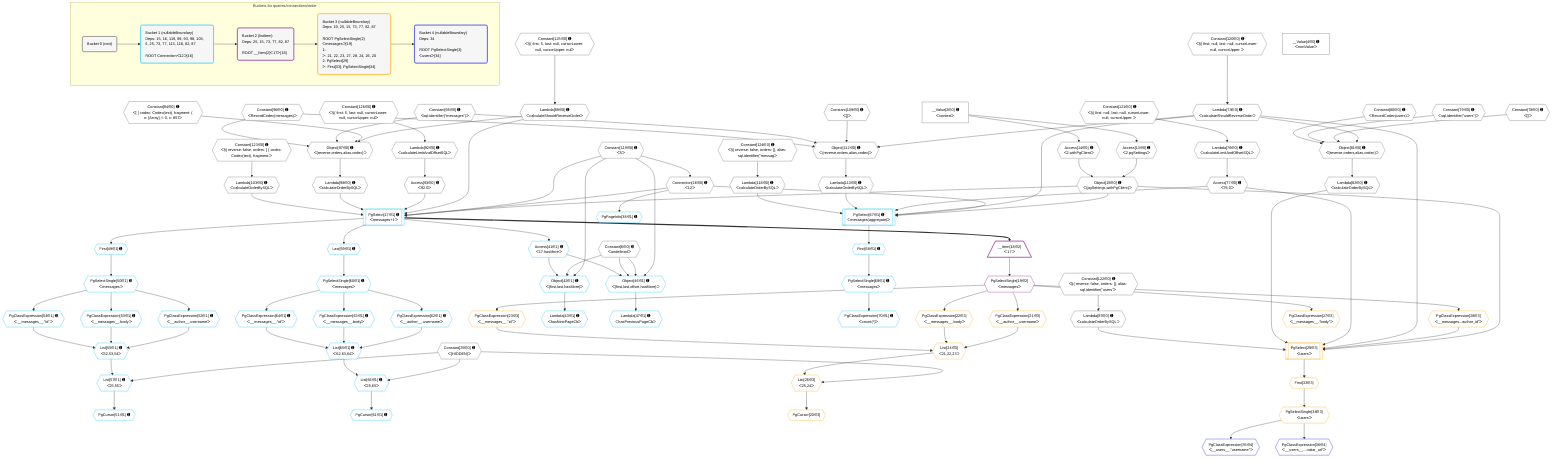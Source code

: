 %%{init: {'themeVariables': { 'fontSize': '12px'}}}%%
graph TD
    classDef path fill:#eee,stroke:#000,color:#000
    classDef plan fill:#fff,stroke-width:1px,color:#000
    classDef itemplan fill:#fff,stroke-width:2px,color:#000
    classDef unbatchedplan fill:#dff,stroke-width:1px,color:#000
    classDef sideeffectplan fill:#fcc,stroke-width:2px,color:#000
    classDef bucket fill:#f6f6f6,color:#000,stroke-width:2px,text-align:left


    %% plan dependencies
    Object81{{"Object[81∈0] ➊<br />ᐸ{reverse,orders,alias,codec}ᐳ"}}:::plan
    Lambda73{{"Lambda[73∈0] ➊<br />ᐸcalculateShouldReverseOrderᐳ"}}:::plan
    Constant78{{"Constant[78∈0] ➊<br />ᐸ[]ᐳ"}}:::plan
    Constant79{{"Constant[79∈0] ➊<br />ᐸsql.identifier(”users”)ᐳ"}}:::plan
    Constant80{{"Constant[80∈0] ➊<br />ᐸRecordCodec(users)ᐳ"}}:::plan
    Lambda73 & Constant78 & Constant79 & Constant80 --> Object81
    Object97{{"Object[97∈0] ➊<br />ᐸ{reverse,orders,alias,codec}ᐳ"}}:::plan
    Lambda89{{"Lambda[89∈0] ➊<br />ᐸcalculateShouldReverseOrderᐳ"}}:::plan
    Constant94{{"Constant[94∈0] ➊<br />ᐸ[ { codec: Codec(text), fragment: { n: [Array], f: 0, c: 857ᐳ"}}:::plan
    Constant95{{"Constant[95∈0] ➊<br />ᐸsql.identifier(”messages”)ᐳ"}}:::plan
    Constant96{{"Constant[96∈0] ➊<br />ᐸRecordCodec(messages)ᐳ"}}:::plan
    Lambda89 & Constant94 & Constant95 & Constant96 --> Object97
    Object112{{"Object[112∈0] ➊<br />ᐸ{reverse,orders,alias,codec}ᐳ"}}:::plan
    Constant109{{"Constant[109∈0] ➊<br />ᐸ[]ᐳ"}}:::plan
    Lambda73 & Constant109 & Constant95 & Constant96 --> Object112
    Object15{{"Object[15∈0] ➊<br />ᐸ{pgSettings,withPgClient}ᐳ"}}:::plan
    Access13{{"Access[13∈0] ➊<br />ᐸ2.pgSettingsᐳ"}}:::plan
    Access14{{"Access[14∈0] ➊<br />ᐸ2.withPgClientᐳ"}}:::plan
    Access13 & Access14 --> Object15
    __Value2["__Value[2∈0] ➊<br />ᐸcontextᐳ"]:::plan
    __Value2 --> Access13
    __Value2 --> Access14
    Connection16{{"Connection[16∈0] ➊<br />ᐸ12ᐳ"}}:::plan
    Constant119{{"Constant[119∈0] ➊<br />ᐸ5ᐳ"}}:::plan
    Constant119 --> Connection16
    Constant120{{"Constant[120∈0] ➊<br />ᐸ§{ first: null, last: null, cursorLower: null, cursorUpper: ᐳ"}}:::plan
    Constant120 --> Lambda73
    Lambda76{{"Lambda[76∈0] ➊<br />ᐸcalculateLimitAndOffsetSQLᐳ"}}:::plan
    Constant121{{"Constant[121∈0] ➊<br />ᐸ§{ first: null, last: null, cursorLower: null, cursorUpper: ᐳ"}}:::plan
    Constant121 --> Lambda76
    Access77{{"Access[77∈0] ➊<br />ᐸ76.0ᐳ"}}:::plan
    Lambda76 --> Access77
    Lambda82{{"Lambda[82∈0] ➊<br />ᐸcalculateOrderBySQLᐳ"}}:::plan
    Object81 --> Lambda82
    Lambda87{{"Lambda[87∈0] ➊<br />ᐸcalculateOrderBySQLᐳ"}}:::plan
    Constant122{{"Constant[122∈0] ➊<br />ᐸ§{ reverse: false, orders: [], alias: sql.identifier(”users”ᐳ"}}:::plan
    Constant122 --> Lambda87
    Constant125{{"Constant[125∈0] ➊<br />ᐸ§{ first: 5, last: null, cursorLower: null, cursorUpper: nulᐳ"}}:::plan
    Constant125 --> Lambda89
    Lambda92{{"Lambda[92∈0] ➊<br />ᐸcalculateLimitAndOffsetSQLᐳ"}}:::plan
    Constant126{{"Constant[126∈0] ➊<br />ᐸ§{ first: 5, last: null, cursorLower: null, cursorUpper: nulᐳ"}}:::plan
    Constant126 --> Lambda92
    Access93{{"Access[93∈0] ➊<br />ᐸ92.0ᐳ"}}:::plan
    Lambda92 --> Access93
    Lambda98{{"Lambda[98∈0] ➊<br />ᐸcalculateOrderBySQLᐳ"}}:::plan
    Object97 --> Lambda98
    Lambda103{{"Lambda[103∈0] ➊<br />ᐸcalculateOrderBySQLᐳ"}}:::plan
    Constant123{{"Constant[123∈0] ➊<br />ᐸ§{ reverse: false, orders: [ { codec: Codec(text), fragment:ᐳ"}}:::plan
    Constant123 --> Lambda103
    Lambda113{{"Lambda[113∈0] ➊<br />ᐸcalculateOrderBySQLᐳ"}}:::plan
    Object112 --> Lambda113
    Lambda118{{"Lambda[118∈0] ➊<br />ᐸcalculateOrderBySQLᐳ"}}:::plan
    Constant124{{"Constant[124∈0] ➊<br />ᐸ§{ reverse: false, orders: [], alias: sql.identifier(”messagᐳ"}}:::plan
    Constant124 --> Lambda118
    __Value4["__Value[4∈0] ➊<br />ᐸrootValueᐳ"]:::plan
    Constant6{{"Constant[6∈0] ➊<br />ᐸundefinedᐳ"}}:::plan
    Constant25{{"Constant[25∈0] ➊<br />ᐸ[HIDDEN]ᐳ"}}:::plan
    PgSelect17[["PgSelect[17∈1] ➊<br />ᐸmessages+1ᐳ"]]:::plan
    Object15 & Connection16 & Constant119 & Lambda89 & Access93 & Lambda98 & Lambda103 --> PgSelect17
    PgSelect67[["PgSelect[67∈1] ➊<br />ᐸmessages(aggregate)ᐳ"]]:::plan
    Object15 & Connection16 & Lambda73 & Access77 & Lambda113 & Lambda118 --> PgSelect67
    Object46{{"Object[46∈1] ➊<br />ᐸ{first,last,offset,hasMore}ᐳ"}}:::plan
    Access41{{"Access[41∈1] ➊<br />ᐸ17.hasMoreᐳ"}}:::plan
    Constant119 & Constant6 & Constant6 & Access41 --> Object46
    Object42{{"Object[42∈1] ➊<br />ᐸ{first,last,hasMore}ᐳ"}}:::plan
    Constant119 & Constant6 & Access41 --> Object42
    List55{{"List[55∈1] ➊<br />ᐸ52,53,54ᐳ"}}:::plan
    PgClassExpression52{{"PgClassExpression[52∈1] ➊<br />ᐸ__author__.usernameᐳ"}}:::plan
    PgClassExpression53{{"PgClassExpression[53∈1] ➊<br />ᐸ__messages__.bodyᐳ"}}:::plan
    PgClassExpression54{{"PgClassExpression[54∈1] ➊<br />ᐸ__messages__.”id”ᐳ"}}:::plan
    PgClassExpression52 & PgClassExpression53 & PgClassExpression54 --> List55
    List65{{"List[65∈1] ➊<br />ᐸ62,63,64ᐳ"}}:::plan
    PgClassExpression62{{"PgClassExpression[62∈1] ➊<br />ᐸ__author__.usernameᐳ"}}:::plan
    PgClassExpression63{{"PgClassExpression[63∈1] ➊<br />ᐸ__messages__.bodyᐳ"}}:::plan
    PgClassExpression64{{"PgClassExpression[64∈1] ➊<br />ᐸ__messages__.”id”ᐳ"}}:::plan
    PgClassExpression62 & PgClassExpression63 & PgClassExpression64 --> List65
    List57{{"List[57∈1] ➊<br />ᐸ25,55ᐳ"}}:::plan
    Constant25 & List55 --> List57
    List66{{"List[66∈1] ➊<br />ᐸ25,65ᐳ"}}:::plan
    Constant25 & List65 --> List66
    PgPageInfo38{{"PgPageInfo[38∈1] ➊"}}:::plan
    Connection16 --> PgPageInfo38
    PgSelect17 --> Access41
    Lambda43{{"Lambda[43∈1] ➊<br />ᐸhasNextPageCbᐳ"}}:::plan
    Object42 --> Lambda43
    Lambda47{{"Lambda[47∈1] ➊<br />ᐸhasPreviousPageCbᐳ"}}:::plan
    Object46 --> Lambda47
    First49{{"First[49∈1] ➊"}}:::plan
    PgSelect17 --> First49
    PgSelectSingle50{{"PgSelectSingle[50∈1] ➊<br />ᐸmessagesᐳ"}}:::plan
    First49 --> PgSelectSingle50
    PgCursor51{{"PgCursor[51∈1] ➊"}}:::plan
    List57 --> PgCursor51
    PgSelectSingle50 --> PgClassExpression52
    PgSelectSingle50 --> PgClassExpression53
    PgSelectSingle50 --> PgClassExpression54
    Last59{{"Last[59∈1] ➊"}}:::plan
    PgSelect17 --> Last59
    PgSelectSingle60{{"PgSelectSingle[60∈1] ➊<br />ᐸmessagesᐳ"}}:::plan
    Last59 --> PgSelectSingle60
    PgCursor61{{"PgCursor[61∈1] ➊"}}:::plan
    List66 --> PgCursor61
    PgSelectSingle60 --> PgClassExpression62
    PgSelectSingle60 --> PgClassExpression63
    PgSelectSingle60 --> PgClassExpression64
    First68{{"First[68∈1] ➊"}}:::plan
    PgSelect67 --> First68
    PgSelectSingle69{{"PgSelectSingle[69∈1] ➊<br />ᐸmessagesᐳ"}}:::plan
    First68 --> PgSelectSingle69
    PgClassExpression70{{"PgClassExpression[70∈1] ➊<br />ᐸcount(*)ᐳ"}}:::plan
    PgSelectSingle69 --> PgClassExpression70
    __Item18[/"__Item[18∈2]<br />ᐸ17ᐳ"\]:::itemplan
    PgSelect17 ==> __Item18
    PgSelectSingle19{{"PgSelectSingle[19∈2]<br />ᐸmessagesᐳ"}}:::plan
    __Item18 --> PgSelectSingle19
    PgSelect29[["PgSelect[29∈3]<br />ᐸusersᐳ"]]:::plan
    PgClassExpression28{{"PgClassExpression[28∈3]<br />ᐸ__messages...author_id”ᐳ"}}:::plan
    Object15 & PgClassExpression28 & Lambda73 & Access77 & Lambda82 & Lambda87 --> PgSelect29
    List24{{"List[24∈3]<br />ᐸ21,22,23ᐳ"}}:::plan
    PgClassExpression21{{"PgClassExpression[21∈3]<br />ᐸ__author__.usernameᐳ"}}:::plan
    PgClassExpression22{{"PgClassExpression[22∈3]<br />ᐸ__messages__.bodyᐳ"}}:::plan
    PgClassExpression23{{"PgClassExpression[23∈3]<br />ᐸ__messages__.”id”ᐳ"}}:::plan
    PgClassExpression21 & PgClassExpression22 & PgClassExpression23 --> List24
    List26{{"List[26∈3]<br />ᐸ25,24ᐳ"}}:::plan
    Constant25 & List24 --> List26
    PgCursor20{{"PgCursor[20∈3]"}}:::plan
    List26 --> PgCursor20
    PgSelectSingle19 --> PgClassExpression21
    PgSelectSingle19 --> PgClassExpression22
    PgSelectSingle19 --> PgClassExpression23
    PgClassExpression27{{"PgClassExpression[27∈3]<br />ᐸ__messages__.”body”ᐳ"}}:::plan
    PgSelectSingle19 --> PgClassExpression27
    PgSelectSingle19 --> PgClassExpression28
    First33{{"First[33∈3]"}}:::plan
    PgSelect29 --> First33
    PgSelectSingle34{{"PgSelectSingle[34∈3]<br />ᐸusersᐳ"}}:::plan
    First33 --> PgSelectSingle34
    PgClassExpression35{{"PgClassExpression[35∈4]<br />ᐸ__users__.”username”ᐳ"}}:::plan
    PgSelectSingle34 --> PgClassExpression35
    PgClassExpression36{{"PgClassExpression[36∈4]<br />ᐸ__users__....vatar_url”ᐳ"}}:::plan
    PgSelectSingle34 --> PgClassExpression36

    %% define steps

    subgraph "Buckets for queries/connections/order"
    Bucket0("Bucket 0 (root)"):::bucket
    classDef bucket0 stroke:#696969
    class Bucket0,__Value2,__Value4,Constant6,Access13,Access14,Object15,Connection16,Constant25,Lambda73,Lambda76,Access77,Constant78,Constant79,Constant80,Object81,Lambda82,Lambda87,Lambda89,Lambda92,Access93,Constant94,Constant95,Constant96,Object97,Lambda98,Lambda103,Constant109,Object112,Lambda113,Lambda118,Constant119,Constant120,Constant121,Constant122,Constant123,Constant124,Constant125,Constant126 bucket0
    Bucket1("Bucket 1 (nullableBoundary)<br />Deps: 15, 16, 119, 89, 93, 98, 103, 6, 25, 73, 77, 113, 118, 82, 87<br /><br />ROOT Connectionᐸ12ᐳ[16]"):::bucket
    classDef bucket1 stroke:#00bfff
    class Bucket1,PgSelect17,PgPageInfo38,Access41,Object42,Lambda43,Object46,Lambda47,First49,PgSelectSingle50,PgCursor51,PgClassExpression52,PgClassExpression53,PgClassExpression54,List55,List57,Last59,PgSelectSingle60,PgCursor61,PgClassExpression62,PgClassExpression63,PgClassExpression64,List65,List66,PgSelect67,First68,PgSelectSingle69,PgClassExpression70 bucket1
    Bucket2("Bucket 2 (listItem)<br />Deps: 25, 15, 73, 77, 82, 87<br /><br />ROOT __Item{2}ᐸ17ᐳ[18]"):::bucket
    classDef bucket2 stroke:#7f007f
    class Bucket2,__Item18,PgSelectSingle19 bucket2
    Bucket3("Bucket 3 (nullableBoundary)<br />Deps: 19, 25, 15, 73, 77, 82, 87<br /><br />ROOT PgSelectSingle{2}ᐸmessagesᐳ[19]<br />1: <br />ᐳ: 21, 22, 23, 27, 28, 24, 26, 20<br />2: PgSelect[29]<br />ᐳ: First[33], PgSelectSingle[34]"):::bucket
    classDef bucket3 stroke:#ffa500
    class Bucket3,PgCursor20,PgClassExpression21,PgClassExpression22,PgClassExpression23,List24,List26,PgClassExpression27,PgClassExpression28,PgSelect29,First33,PgSelectSingle34 bucket3
    Bucket4("Bucket 4 (nullableBoundary)<br />Deps: 34<br /><br />ROOT PgSelectSingle{3}ᐸusersᐳ[34]"):::bucket
    classDef bucket4 stroke:#0000ff
    class Bucket4,PgClassExpression35,PgClassExpression36 bucket4
    Bucket0 --> Bucket1
    Bucket1 --> Bucket2
    Bucket2 --> Bucket3
    Bucket3 --> Bucket4
    end